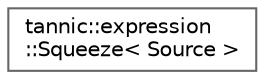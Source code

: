 digraph "Graphical Class Hierarchy"
{
 // LATEX_PDF_SIZE
  bgcolor="transparent";
  edge [fontname=Helvetica,fontsize=10,labelfontname=Helvetica,labelfontsize=10];
  node [fontname=Helvetica,fontsize=10,shape=box,height=0.2,width=0.4];
  rankdir="LR";
  Node0 [id="Node000000",label="tannic::expression\l::Squeeze\< Source \>",height=0.2,width=0.4,color="grey40", fillcolor="white", style="filled",URL="$d7/dca/classtannic_1_1expression_1_1Squeeze.html",tooltip="Expression template for removing singleton dimensions from a tensor."];
}
